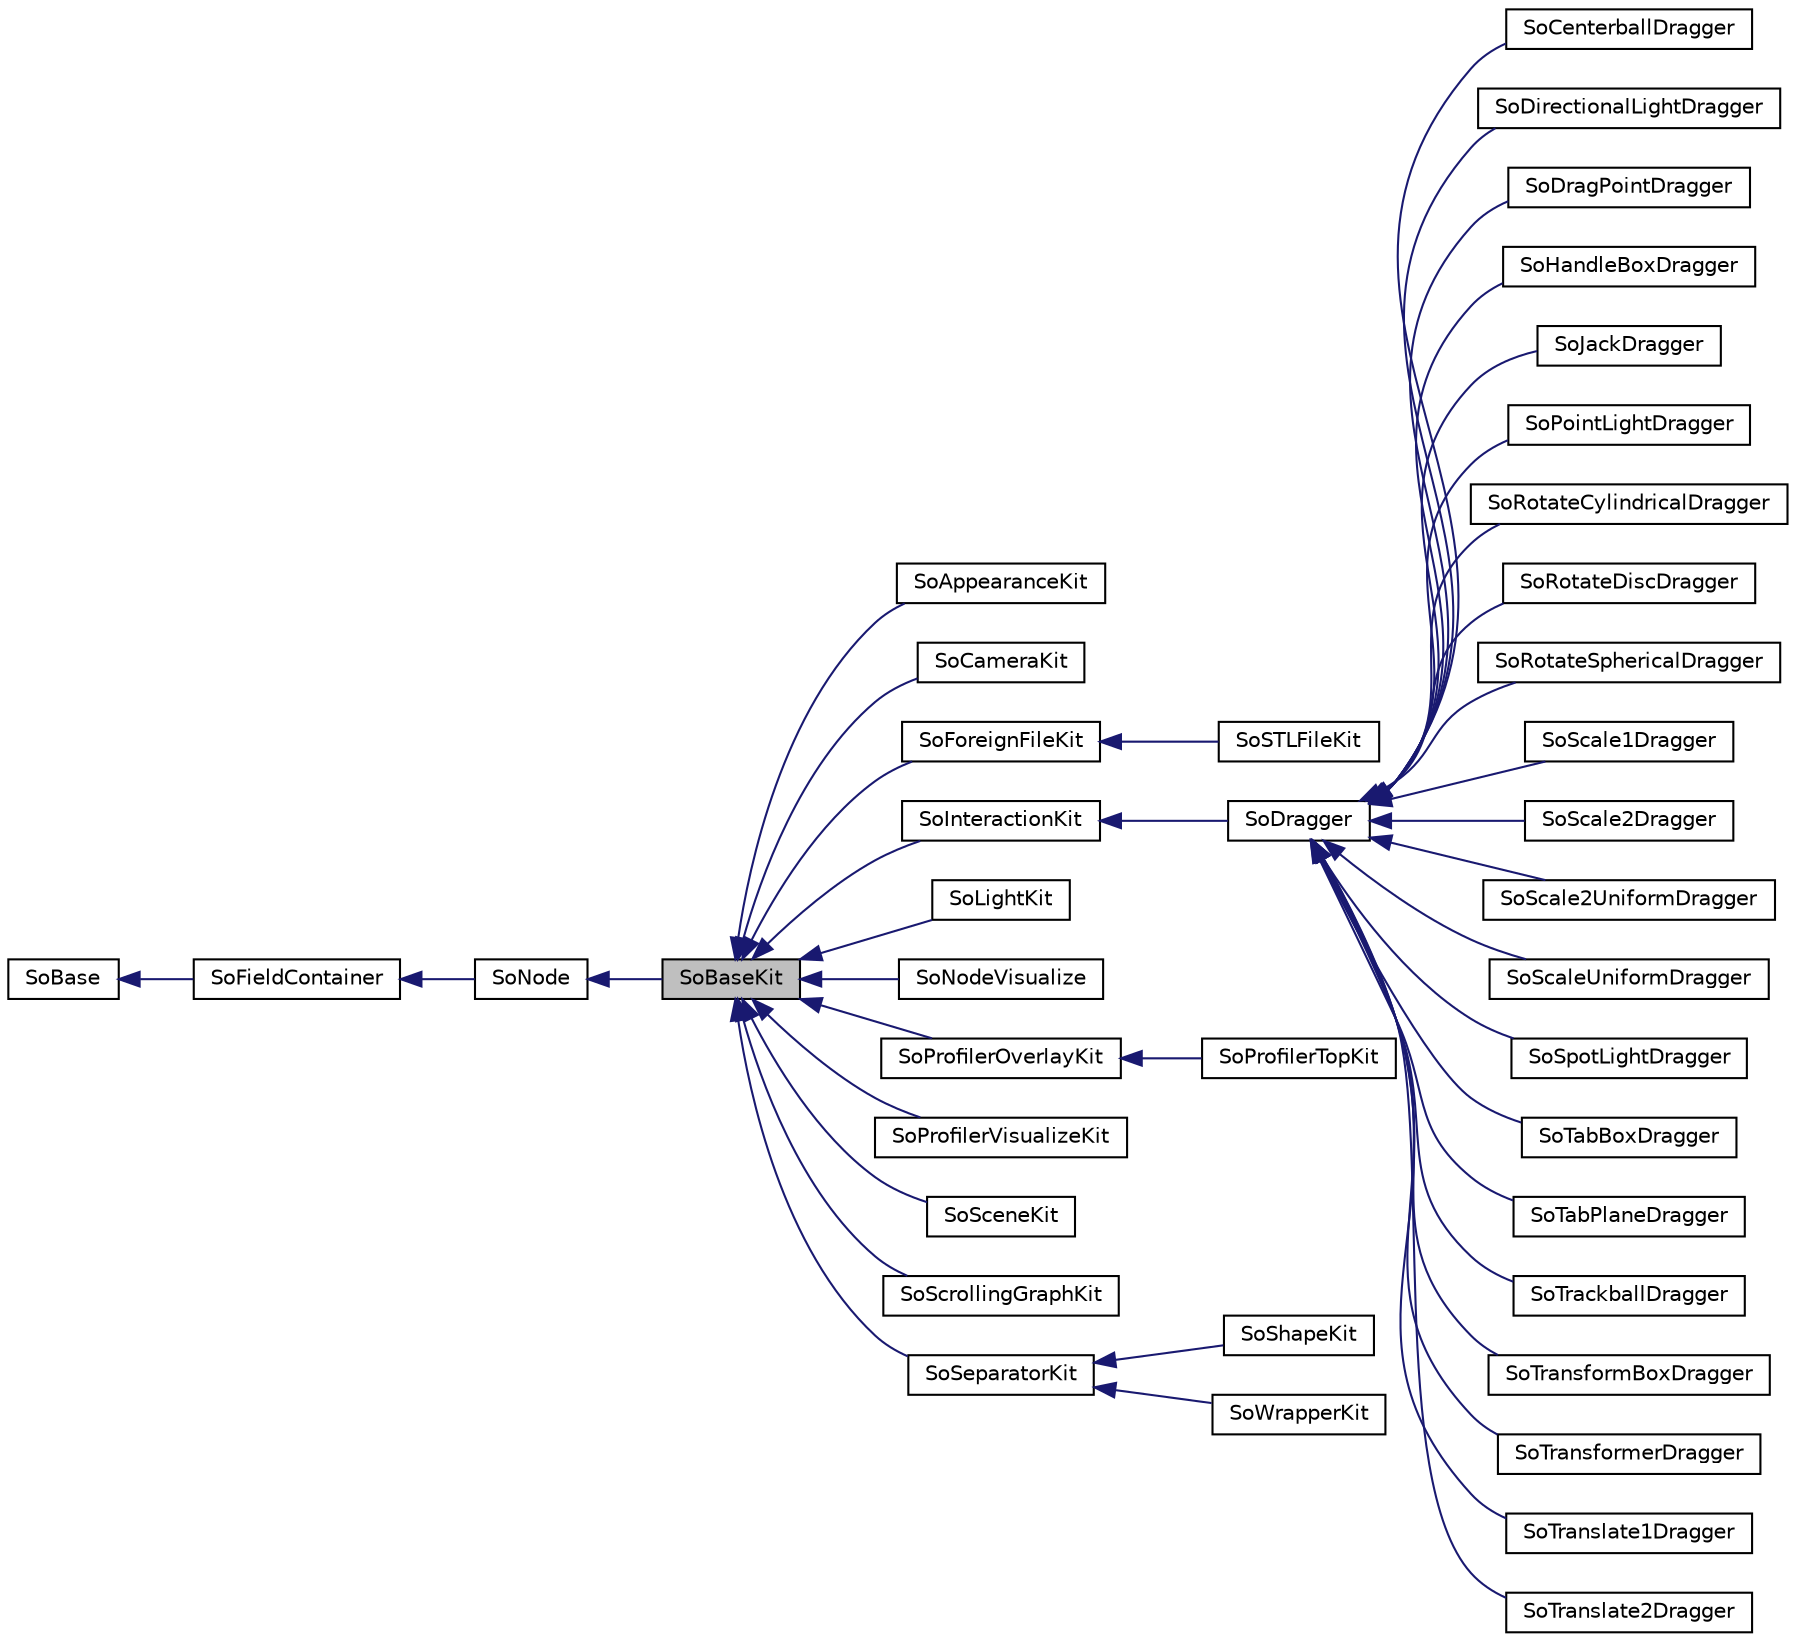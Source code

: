 digraph "SoBaseKit"
{
 // LATEX_PDF_SIZE
  edge [fontname="Helvetica",fontsize="10",labelfontname="Helvetica",labelfontsize="10"];
  node [fontname="Helvetica",fontsize="10",shape=record];
  rankdir="LR";
  Node1 [label="SoBaseKit",height=0.2,width=0.4,color="black", fillcolor="grey75", style="filled", fontcolor="black",tooltip=" "];
  Node2 -> Node1 [dir="back",color="midnightblue",fontsize="10",style="solid",fontname="Helvetica"];
  Node2 [label="SoNode",height=0.2,width=0.4,color="black", fillcolor="white", style="filled",URL="$classSoNode.html",tooltip="The SoNode class is the base class for nodes used in scene graphs."];
  Node3 -> Node2 [dir="back",color="midnightblue",fontsize="10",style="solid",fontname="Helvetica"];
  Node3 [label="SoFieldContainer",height=0.2,width=0.4,color="black", fillcolor="white", style="filled",URL="$classSoFieldContainer.html",tooltip="The SoFieldContainer class is a base class for all classes that contain fields."];
  Node4 -> Node3 [dir="back",color="midnightblue",fontsize="10",style="solid",fontname="Helvetica"];
  Node4 [label="SoBase",height=0.2,width=0.4,color="black", fillcolor="white", style="filled",URL="$classSoBase.html",tooltip="The SoBase class is the top-level superclass for a number of class-hierarchies."];
  Node1 -> Node5 [dir="back",color="midnightblue",fontsize="10",style="solid",fontname="Helvetica"];
  Node5 [label="SoAppearanceKit",height=0.2,width=0.4,color="black", fillcolor="white", style="filled",URL="$classSoAppearanceKit.html",tooltip=" "];
  Node1 -> Node6 [dir="back",color="midnightblue",fontsize="10",style="solid",fontname="Helvetica"];
  Node6 [label="SoCameraKit",height=0.2,width=0.4,color="black", fillcolor="white", style="filled",URL="$classSoCameraKit.html",tooltip=" "];
  Node1 -> Node7 [dir="back",color="midnightblue",fontsize="10",style="solid",fontname="Helvetica"];
  Node7 [label="SoForeignFileKit",height=0.2,width=0.4,color="black", fillcolor="white", style="filled",URL="$classSoForeignFileKit.html",tooltip=" "];
  Node7 -> Node8 [dir="back",color="midnightblue",fontsize="10",style="solid",fontname="Helvetica"];
  Node8 [label="SoSTLFileKit",height=0.2,width=0.4,color="black", fillcolor="white", style="filled",URL="$classSoSTLFileKit.html",tooltip=" "];
  Node1 -> Node9 [dir="back",color="midnightblue",fontsize="10",style="solid",fontname="Helvetica"];
  Node9 [label="SoInteractionKit",height=0.2,width=0.4,color="black", fillcolor="white", style="filled",URL="$classSoInteractionKit.html",tooltip=" "];
  Node9 -> Node10 [dir="back",color="midnightblue",fontsize="10",style="solid",fontname="Helvetica"];
  Node10 [label="SoDragger",height=0.2,width=0.4,color="black", fillcolor="white", style="filled",URL="$classSoDragger.html",tooltip=" "];
  Node10 -> Node11 [dir="back",color="midnightblue",fontsize="10",style="solid",fontname="Helvetica"];
  Node11 [label="SoCenterballDragger",height=0.2,width=0.4,color="black", fillcolor="white", style="filled",URL="$classSoCenterballDragger.html",tooltip=" "];
  Node10 -> Node12 [dir="back",color="midnightblue",fontsize="10",style="solid",fontname="Helvetica"];
  Node12 [label="SoDirectionalLightDragger",height=0.2,width=0.4,color="black", fillcolor="white", style="filled",URL="$classSoDirectionalLightDragger.html",tooltip=" "];
  Node10 -> Node13 [dir="back",color="midnightblue",fontsize="10",style="solid",fontname="Helvetica"];
  Node13 [label="SoDragPointDragger",height=0.2,width=0.4,color="black", fillcolor="white", style="filled",URL="$classSoDragPointDragger.html",tooltip=" "];
  Node10 -> Node14 [dir="back",color="midnightblue",fontsize="10",style="solid",fontname="Helvetica"];
  Node14 [label="SoHandleBoxDragger",height=0.2,width=0.4,color="black", fillcolor="white", style="filled",URL="$classSoHandleBoxDragger.html",tooltip=" "];
  Node10 -> Node15 [dir="back",color="midnightblue",fontsize="10",style="solid",fontname="Helvetica"];
  Node15 [label="SoJackDragger",height=0.2,width=0.4,color="black", fillcolor="white", style="filled",URL="$classSoJackDragger.html",tooltip=" "];
  Node10 -> Node16 [dir="back",color="midnightblue",fontsize="10",style="solid",fontname="Helvetica"];
  Node16 [label="SoPointLightDragger",height=0.2,width=0.4,color="black", fillcolor="white", style="filled",URL="$classSoPointLightDragger.html",tooltip=" "];
  Node10 -> Node17 [dir="back",color="midnightblue",fontsize="10",style="solid",fontname="Helvetica"];
  Node17 [label="SoRotateCylindricalDragger",height=0.2,width=0.4,color="black", fillcolor="white", style="filled",URL="$classSoRotateCylindricalDragger.html",tooltip=" "];
  Node10 -> Node18 [dir="back",color="midnightblue",fontsize="10",style="solid",fontname="Helvetica"];
  Node18 [label="SoRotateDiscDragger",height=0.2,width=0.4,color="black", fillcolor="white", style="filled",URL="$classSoRotateDiscDragger.html",tooltip=" "];
  Node10 -> Node19 [dir="back",color="midnightblue",fontsize="10",style="solid",fontname="Helvetica"];
  Node19 [label="SoRotateSphericalDragger",height=0.2,width=0.4,color="black", fillcolor="white", style="filled",URL="$classSoRotateSphericalDragger.html",tooltip=" "];
  Node10 -> Node20 [dir="back",color="midnightblue",fontsize="10",style="solid",fontname="Helvetica"];
  Node20 [label="SoScale1Dragger",height=0.2,width=0.4,color="black", fillcolor="white", style="filled",URL="$classSoScale1Dragger.html",tooltip=" "];
  Node10 -> Node21 [dir="back",color="midnightblue",fontsize="10",style="solid",fontname="Helvetica"];
  Node21 [label="SoScale2Dragger",height=0.2,width=0.4,color="black", fillcolor="white", style="filled",URL="$classSoScale2Dragger.html",tooltip=" "];
  Node10 -> Node22 [dir="back",color="midnightblue",fontsize="10",style="solid",fontname="Helvetica"];
  Node22 [label="SoScale2UniformDragger",height=0.2,width=0.4,color="black", fillcolor="white", style="filled",URL="$classSoScale2UniformDragger.html",tooltip=" "];
  Node10 -> Node23 [dir="back",color="midnightblue",fontsize="10",style="solid",fontname="Helvetica"];
  Node23 [label="SoScaleUniformDragger",height=0.2,width=0.4,color="black", fillcolor="white", style="filled",URL="$classSoScaleUniformDragger.html",tooltip=" "];
  Node10 -> Node24 [dir="back",color="midnightblue",fontsize="10",style="solid",fontname="Helvetica"];
  Node24 [label="SoSpotLightDragger",height=0.2,width=0.4,color="black", fillcolor="white", style="filled",URL="$classSoSpotLightDragger.html",tooltip=" "];
  Node10 -> Node25 [dir="back",color="midnightblue",fontsize="10",style="solid",fontname="Helvetica"];
  Node25 [label="SoTabBoxDragger",height=0.2,width=0.4,color="black", fillcolor="white", style="filled",URL="$classSoTabBoxDragger.html",tooltip=" "];
  Node10 -> Node26 [dir="back",color="midnightblue",fontsize="10",style="solid",fontname="Helvetica"];
  Node26 [label="SoTabPlaneDragger",height=0.2,width=0.4,color="black", fillcolor="white", style="filled",URL="$classSoTabPlaneDragger.html",tooltip=" "];
  Node10 -> Node27 [dir="back",color="midnightblue",fontsize="10",style="solid",fontname="Helvetica"];
  Node27 [label="SoTrackballDragger",height=0.2,width=0.4,color="black", fillcolor="white", style="filled",URL="$classSoTrackballDragger.html",tooltip=" "];
  Node10 -> Node28 [dir="back",color="midnightblue",fontsize="10",style="solid",fontname="Helvetica"];
  Node28 [label="SoTransformBoxDragger",height=0.2,width=0.4,color="black", fillcolor="white", style="filled",URL="$classSoTransformBoxDragger.html",tooltip=" "];
  Node10 -> Node29 [dir="back",color="midnightblue",fontsize="10",style="solid",fontname="Helvetica"];
  Node29 [label="SoTransformerDragger",height=0.2,width=0.4,color="black", fillcolor="white", style="filled",URL="$classSoTransformerDragger.html",tooltip=" "];
  Node10 -> Node30 [dir="back",color="midnightblue",fontsize="10",style="solid",fontname="Helvetica"];
  Node30 [label="SoTranslate1Dragger",height=0.2,width=0.4,color="black", fillcolor="white", style="filled",URL="$classSoTranslate1Dragger.html",tooltip=" "];
  Node10 -> Node31 [dir="back",color="midnightblue",fontsize="10",style="solid",fontname="Helvetica"];
  Node31 [label="SoTranslate2Dragger",height=0.2,width=0.4,color="black", fillcolor="white", style="filled",URL="$classSoTranslate2Dragger.html",tooltip=" "];
  Node1 -> Node32 [dir="back",color="midnightblue",fontsize="10",style="solid",fontname="Helvetica"];
  Node32 [label="SoLightKit",height=0.2,width=0.4,color="black", fillcolor="white", style="filled",URL="$classSoLightKit.html",tooltip=" "];
  Node1 -> Node33 [dir="back",color="midnightblue",fontsize="10",style="solid",fontname="Helvetica"];
  Node33 [label="SoNodeVisualize",height=0.2,width=0.4,color="black", fillcolor="white", style="filled",URL="$classSoNodeVisualize.html",tooltip="The SoNodeVisualize class is yet to be documented."];
  Node1 -> Node34 [dir="back",color="midnightblue",fontsize="10",style="solid",fontname="Helvetica"];
  Node34 [label="SoProfilerOverlayKit",height=0.2,width=0.4,color="black", fillcolor="white", style="filled",URL="$classSoProfilerOverlayKit.html",tooltip="The SoProfilerOverlayKit element class is yet to be documented."];
  Node34 -> Node35 [dir="back",color="midnightblue",fontsize="10",style="solid",fontname="Helvetica"];
  Node35 [label="SoProfilerTopKit",height=0.2,width=0.4,color="black", fillcolor="white", style="filled",URL="$classSoProfilerTopKit.html",tooltip="The SoProfilerTopKit element class is yet to be documented."];
  Node1 -> Node36 [dir="back",color="midnightblue",fontsize="10",style="solid",fontname="Helvetica"];
  Node36 [label="SoProfilerVisualizeKit",height=0.2,width=0.4,color="black", fillcolor="white", style="filled",URL="$classSoProfilerVisualizeKit.html",tooltip="The SoProfilerVisualizeKit element class is yet to be documented."];
  Node1 -> Node37 [dir="back",color="midnightblue",fontsize="10",style="solid",fontname="Helvetica"];
  Node37 [label="SoSceneKit",height=0.2,width=0.4,color="black", fillcolor="white", style="filled",URL="$classSoSceneKit.html",tooltip=" "];
  Node1 -> Node38 [dir="back",color="midnightblue",fontsize="10",style="solid",fontname="Helvetica"];
  Node38 [label="SoScrollingGraphKit",height=0.2,width=0.4,color="black", fillcolor="white", style="filled",URL="$classSoScrollingGraphKit.html",tooltip="The SoScrollingGraphKit element class is yet to be documented."];
  Node1 -> Node39 [dir="back",color="midnightblue",fontsize="10",style="solid",fontname="Helvetica"];
  Node39 [label="SoSeparatorKit",height=0.2,width=0.4,color="black", fillcolor="white", style="filled",URL="$classSoSeparatorKit.html",tooltip=" "];
  Node39 -> Node40 [dir="back",color="midnightblue",fontsize="10",style="solid",fontname="Helvetica"];
  Node40 [label="SoShapeKit",height=0.2,width=0.4,color="black", fillcolor="white", style="filled",URL="$classSoShapeKit.html",tooltip=" "];
  Node39 -> Node41 [dir="back",color="midnightblue",fontsize="10",style="solid",fontname="Helvetica"];
  Node41 [label="SoWrapperKit",height=0.2,width=0.4,color="black", fillcolor="white", style="filled",URL="$classSoWrapperKit.html",tooltip=" "];
}

